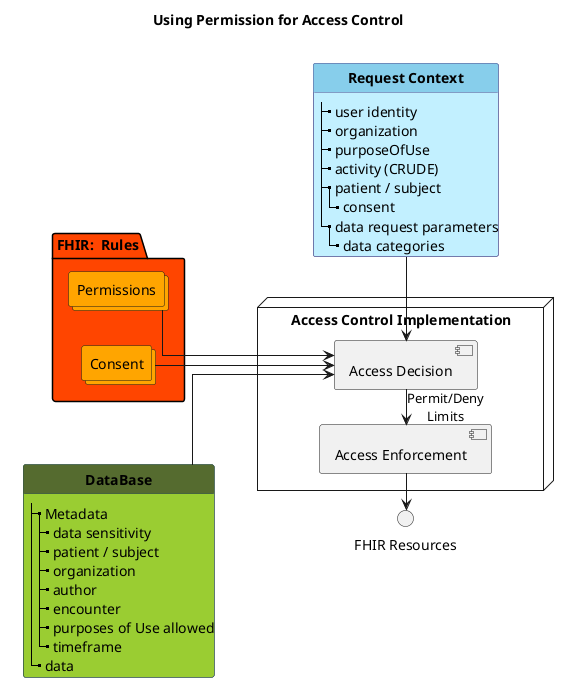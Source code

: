 @startuml
left to right direction
skinparam linetype polyline
hide circle
hide stereotype
allow_mixing
skinparam linetype ortho
<style>
rectangle {LineColor transparent}
</style>
Title Using Permission for Access Control

skinparam class<<MD>> {
 BorderColor DarkSlateGray
 BackgroundColor YellowGreen
 HeaderBackgroundColor DarkOliveGreen
}

skinparam class<<TM>> {
 BorderColor #505090
 BackgroundColor APPLICATION
 HeaderBackgroundColor SkyBlue
}

rectangle {
class "**Request Context**" as RC<<TM>> {
|_ user identity
|_ organization
|_ purposeOfUse
|_ activity (CRUDE)
|_ patient / subject
  |_ consent
|_ data request parameters
  |_ data categories
}
}

rectangle {
  Package "**FHIR:  Rules**" as AR #OrangeRed {
    collections "Permissions" as P #Orange
    collections "Consent" as C #Orange
  }
}

rectangle {
  class "**DataBase**" as Data<<MD>> {
  |_ Metadata
    |_ data sensitivity
    |_ patient / subject
    |_ organization
    |_ author
    |_ encounter
    |_ purposes of Use allowed
    |_ timeframe
  |_ data
  }
}

node "Access Control Implementation" as ACC {
component "Access Decision" as AC
component "Access Enforcement" as AE
}

circle "FHIR Resources" as done

' Connections
RC -l-> AC
Data -d-> AC
P -d-> AC
C -d-> AC
AC -l-> AE : "Permit/Deny\nLimits"
AE -l-> done

@enduml